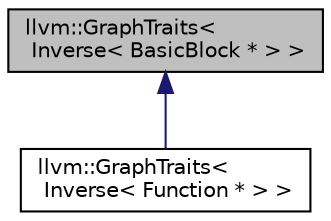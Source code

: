 digraph "llvm::GraphTraits&lt; Inverse&lt; BasicBlock * &gt; &gt;"
{
 // LATEX_PDF_SIZE
  bgcolor="transparent";
  edge [fontname="Helvetica",fontsize="10",labelfontname="Helvetica",labelfontsize="10"];
  node [fontname="Helvetica",fontsize="10",shape=record];
  Node1 [label="llvm::GraphTraits\<\l Inverse\< BasicBlock * \> \>",height=0.2,width=0.4,color="black", fillcolor="grey75", style="filled", fontcolor="black",tooltip=" "];
  Node1 -> Node2 [dir="back",color="midnightblue",fontsize="10",style="solid",fontname="Helvetica"];
  Node2 [label="llvm::GraphTraits\<\l Inverse\< Function * \> \>",height=0.2,width=0.4,color="black",URL="$structllvm_1_1GraphTraits_3_01Inverse_3_01Function_01_5_01_4_01_4.html",tooltip=" "];
}
